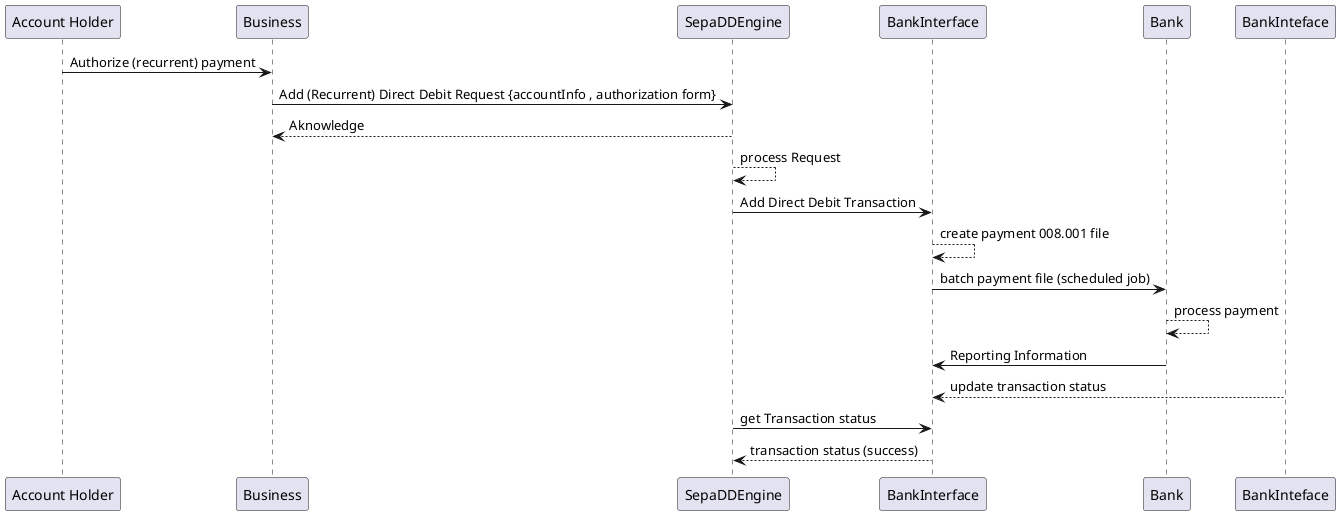 @startuml
'https://plantuml.com/sequence-diagram


"Account Holder" -> Business : Authorize (recurrent) payment
Business -> SepaDDEngine : Add (Recurrent) Direct Debit Request {accountInfo , authorization form}
SepaDDEngine --> Business: Aknowledge
SepaDDEngine--> SepaDDEngine: process Request
SepaDDEngine-> BankInterface: Add Direct Debit Transaction
BankInterface-->BankInterface : create payment 008.001 file
BankInterface->Bank : batch payment file (scheduled job)
Bank-->Bank: process payment
Bank->BankInterface: Reporting Information
BankInteface-->BankInterface : update transaction status
SepaDDEngine-> BankInterface : get Transaction status
BankInterface-->SepaDDEngine : transaction status (success)


@enduml